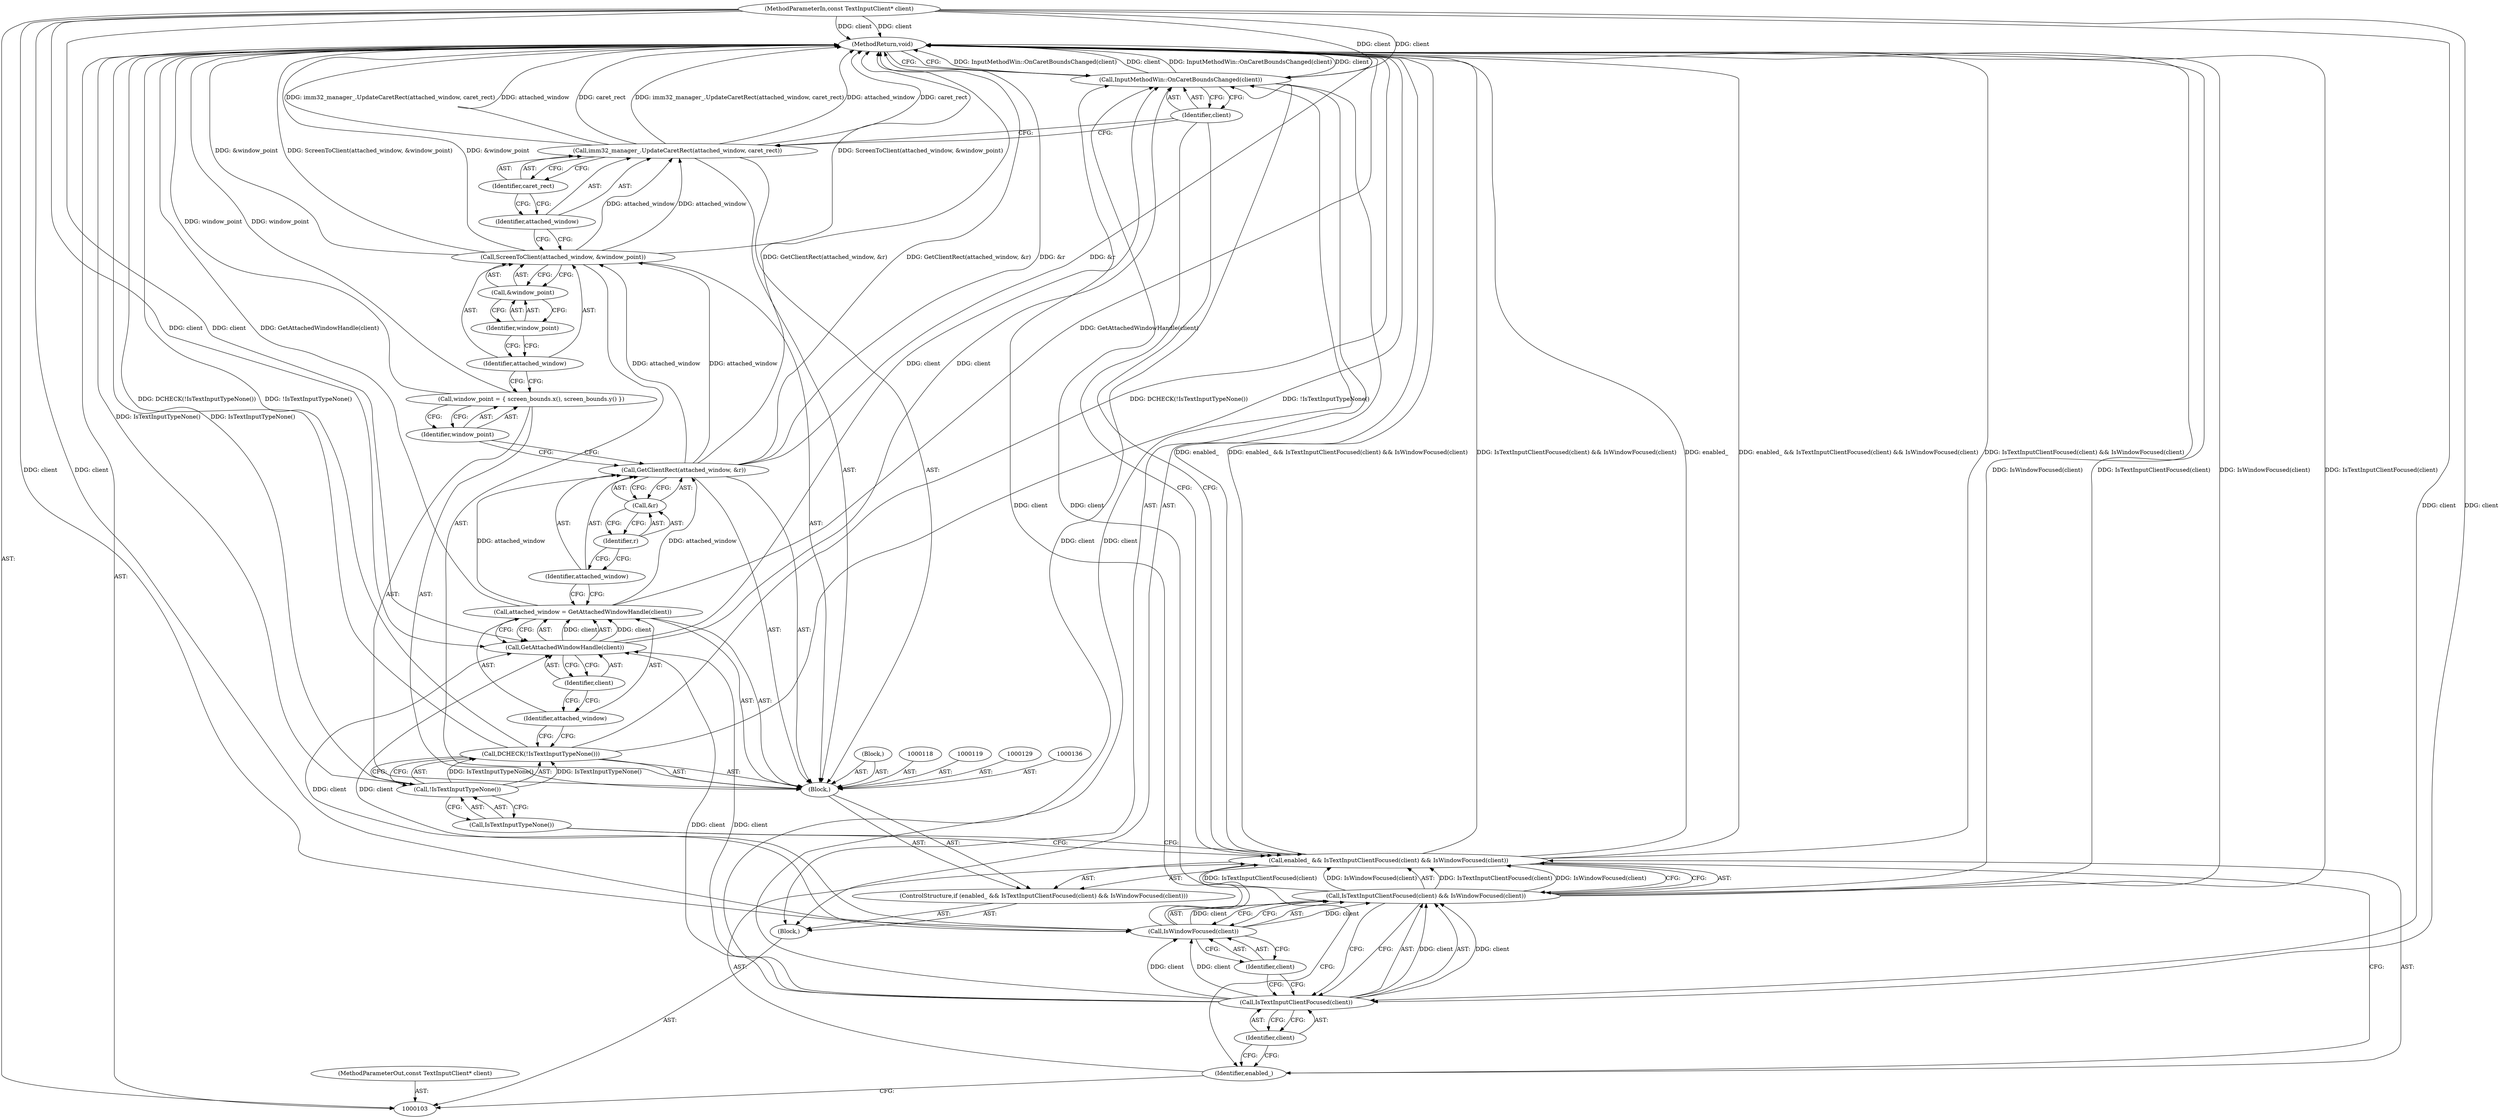 digraph "0_Chrome_364fb6e517fc4fbc8196a4afba4f77b3d5300c3e_5" {
"1000142" [label="(MethodReturn,void)"];
"1000104" [label="(MethodParameterIn,const TextInputClient* client)"];
"1000205" [label="(MethodParameterOut,const TextInputClient* client)"];
"1000105" [label="(Block,)"];
"1000124" [label="(Block,)"];
"1000126" [label="(Identifier,attached_window)"];
"1000127" [label="(Call,&r)"];
"1000128" [label="(Identifier,r)"];
"1000125" [label="(Call,GetClientRect(attached_window, &r))"];
"1000130" [label="(Call,window_point = { screen_bounds.x(), screen_bounds.y() })"];
"1000131" [label="(Identifier,window_point)"];
"1000133" [label="(Identifier,attached_window)"];
"1000134" [label="(Call,&window_point)"];
"1000135" [label="(Identifier,window_point)"];
"1000132" [label="(Call,ScreenToClient(attached_window, &window_point))"];
"1000114" [label="(Block,)"];
"1000138" [label="(Identifier,attached_window)"];
"1000137" [label="(Call,imm32_manager_.UpdateCaretRect(attached_window, caret_rect))"];
"1000139" [label="(Identifier,caret_rect)"];
"1000140" [label="(Call,InputMethodWin::OnCaretBoundsChanged(client))"];
"1000141" [label="(Identifier,client)"];
"1000109" [label="(Call,IsTextInputClientFocused(client) && IsWindowFocused(client))"];
"1000110" [label="(Call,IsTextInputClientFocused(client))"];
"1000106" [label="(ControlStructure,if (enabled_ && IsTextInputClientFocused(client) && IsWindowFocused(client)))"];
"1000111" [label="(Identifier,client)"];
"1000112" [label="(Call,IsWindowFocused(client))"];
"1000107" [label="(Call,enabled_ && IsTextInputClientFocused(client) && IsWindowFocused(client))"];
"1000108" [label="(Identifier,enabled_)"];
"1000113" [label="(Identifier,client)"];
"1000116" [label="(Call,!IsTextInputTypeNone())"];
"1000117" [label="(Call,IsTextInputTypeNone())"];
"1000115" [label="(Call,DCHECK(!IsTextInputTypeNone()))"];
"1000122" [label="(Call,GetAttachedWindowHandle(client))"];
"1000123" [label="(Identifier,client)"];
"1000120" [label="(Call,attached_window = GetAttachedWindowHandle(client))"];
"1000121" [label="(Identifier,attached_window)"];
"1000142" -> "1000103"  [label="AST: "];
"1000142" -> "1000140"  [label="CFG: "];
"1000116" -> "1000142"  [label="DDG: IsTextInputTypeNone()"];
"1000125" -> "1000142"  [label="DDG: GetClientRect(attached_window, &r)"];
"1000125" -> "1000142"  [label="DDG: &r"];
"1000107" -> "1000142"  [label="DDG: enabled_"];
"1000107" -> "1000142"  [label="DDG: enabled_ && IsTextInputClientFocused(client) && IsWindowFocused(client)"];
"1000107" -> "1000142"  [label="DDG: IsTextInputClientFocused(client) && IsWindowFocused(client)"];
"1000104" -> "1000142"  [label="DDG: client"];
"1000140" -> "1000142"  [label="DDG: InputMethodWin::OnCaretBoundsChanged(client)"];
"1000140" -> "1000142"  [label="DDG: client"];
"1000132" -> "1000142"  [label="DDG: &window_point"];
"1000132" -> "1000142"  [label="DDG: ScreenToClient(attached_window, &window_point)"];
"1000115" -> "1000142"  [label="DDG: DCHECK(!IsTextInputTypeNone())"];
"1000115" -> "1000142"  [label="DDG: !IsTextInputTypeNone()"];
"1000109" -> "1000142"  [label="DDG: IsWindowFocused(client)"];
"1000109" -> "1000142"  [label="DDG: IsTextInputClientFocused(client)"];
"1000120" -> "1000142"  [label="DDG: GetAttachedWindowHandle(client)"];
"1000137" -> "1000142"  [label="DDG: attached_window"];
"1000137" -> "1000142"  [label="DDG: caret_rect"];
"1000137" -> "1000142"  [label="DDG: imm32_manager_.UpdateCaretRect(attached_window, caret_rect)"];
"1000130" -> "1000142"  [label="DDG: window_point"];
"1000104" -> "1000103"  [label="AST: "];
"1000104" -> "1000142"  [label="DDG: client"];
"1000104" -> "1000110"  [label="DDG: client"];
"1000104" -> "1000112"  [label="DDG: client"];
"1000104" -> "1000122"  [label="DDG: client"];
"1000104" -> "1000140"  [label="DDG: client"];
"1000205" -> "1000103"  [label="AST: "];
"1000105" -> "1000103"  [label="AST: "];
"1000106" -> "1000105"  [label="AST: "];
"1000140" -> "1000105"  [label="AST: "];
"1000124" -> "1000114"  [label="AST: "];
"1000126" -> "1000125"  [label="AST: "];
"1000126" -> "1000120"  [label="CFG: "];
"1000128" -> "1000126"  [label="CFG: "];
"1000127" -> "1000125"  [label="AST: "];
"1000127" -> "1000128"  [label="CFG: "];
"1000128" -> "1000127"  [label="AST: "];
"1000125" -> "1000127"  [label="CFG: "];
"1000128" -> "1000127"  [label="AST: "];
"1000128" -> "1000126"  [label="CFG: "];
"1000127" -> "1000128"  [label="CFG: "];
"1000125" -> "1000114"  [label="AST: "];
"1000125" -> "1000127"  [label="CFG: "];
"1000126" -> "1000125"  [label="AST: "];
"1000127" -> "1000125"  [label="AST: "];
"1000131" -> "1000125"  [label="CFG: "];
"1000125" -> "1000142"  [label="DDG: GetClientRect(attached_window, &r)"];
"1000125" -> "1000142"  [label="DDG: &r"];
"1000120" -> "1000125"  [label="DDG: attached_window"];
"1000125" -> "1000132"  [label="DDG: attached_window"];
"1000130" -> "1000114"  [label="AST: "];
"1000130" -> "1000131"  [label="CFG: "];
"1000131" -> "1000130"  [label="AST: "];
"1000133" -> "1000130"  [label="CFG: "];
"1000130" -> "1000142"  [label="DDG: window_point"];
"1000131" -> "1000130"  [label="AST: "];
"1000131" -> "1000125"  [label="CFG: "];
"1000130" -> "1000131"  [label="CFG: "];
"1000133" -> "1000132"  [label="AST: "];
"1000133" -> "1000130"  [label="CFG: "];
"1000135" -> "1000133"  [label="CFG: "];
"1000134" -> "1000132"  [label="AST: "];
"1000134" -> "1000135"  [label="CFG: "];
"1000135" -> "1000134"  [label="AST: "];
"1000132" -> "1000134"  [label="CFG: "];
"1000135" -> "1000134"  [label="AST: "];
"1000135" -> "1000133"  [label="CFG: "];
"1000134" -> "1000135"  [label="CFG: "];
"1000132" -> "1000114"  [label="AST: "];
"1000132" -> "1000134"  [label="CFG: "];
"1000133" -> "1000132"  [label="AST: "];
"1000134" -> "1000132"  [label="AST: "];
"1000138" -> "1000132"  [label="CFG: "];
"1000132" -> "1000142"  [label="DDG: &window_point"];
"1000132" -> "1000142"  [label="DDG: ScreenToClient(attached_window, &window_point)"];
"1000125" -> "1000132"  [label="DDG: attached_window"];
"1000132" -> "1000137"  [label="DDG: attached_window"];
"1000114" -> "1000106"  [label="AST: "];
"1000115" -> "1000114"  [label="AST: "];
"1000118" -> "1000114"  [label="AST: "];
"1000119" -> "1000114"  [label="AST: "];
"1000120" -> "1000114"  [label="AST: "];
"1000124" -> "1000114"  [label="AST: "];
"1000125" -> "1000114"  [label="AST: "];
"1000129" -> "1000114"  [label="AST: "];
"1000130" -> "1000114"  [label="AST: "];
"1000132" -> "1000114"  [label="AST: "];
"1000136" -> "1000114"  [label="AST: "];
"1000137" -> "1000114"  [label="AST: "];
"1000138" -> "1000137"  [label="AST: "];
"1000138" -> "1000132"  [label="CFG: "];
"1000139" -> "1000138"  [label="CFG: "];
"1000137" -> "1000114"  [label="AST: "];
"1000137" -> "1000139"  [label="CFG: "];
"1000138" -> "1000137"  [label="AST: "];
"1000139" -> "1000137"  [label="AST: "];
"1000141" -> "1000137"  [label="CFG: "];
"1000137" -> "1000142"  [label="DDG: attached_window"];
"1000137" -> "1000142"  [label="DDG: caret_rect"];
"1000137" -> "1000142"  [label="DDG: imm32_manager_.UpdateCaretRect(attached_window, caret_rect)"];
"1000132" -> "1000137"  [label="DDG: attached_window"];
"1000139" -> "1000137"  [label="AST: "];
"1000139" -> "1000138"  [label="CFG: "];
"1000137" -> "1000139"  [label="CFG: "];
"1000140" -> "1000105"  [label="AST: "];
"1000140" -> "1000141"  [label="CFG: "];
"1000141" -> "1000140"  [label="AST: "];
"1000142" -> "1000140"  [label="CFG: "];
"1000140" -> "1000142"  [label="DDG: InputMethodWin::OnCaretBoundsChanged(client)"];
"1000140" -> "1000142"  [label="DDG: client"];
"1000122" -> "1000140"  [label="DDG: client"];
"1000112" -> "1000140"  [label="DDG: client"];
"1000110" -> "1000140"  [label="DDG: client"];
"1000104" -> "1000140"  [label="DDG: client"];
"1000141" -> "1000140"  [label="AST: "];
"1000141" -> "1000137"  [label="CFG: "];
"1000141" -> "1000107"  [label="CFG: "];
"1000140" -> "1000141"  [label="CFG: "];
"1000109" -> "1000107"  [label="AST: "];
"1000109" -> "1000110"  [label="CFG: "];
"1000109" -> "1000112"  [label="CFG: "];
"1000110" -> "1000109"  [label="AST: "];
"1000112" -> "1000109"  [label="AST: "];
"1000107" -> "1000109"  [label="CFG: "];
"1000109" -> "1000142"  [label="DDG: IsWindowFocused(client)"];
"1000109" -> "1000142"  [label="DDG: IsTextInputClientFocused(client)"];
"1000109" -> "1000107"  [label="DDG: IsTextInputClientFocused(client)"];
"1000109" -> "1000107"  [label="DDG: IsWindowFocused(client)"];
"1000110" -> "1000109"  [label="DDG: client"];
"1000112" -> "1000109"  [label="DDG: client"];
"1000110" -> "1000109"  [label="AST: "];
"1000110" -> "1000111"  [label="CFG: "];
"1000111" -> "1000110"  [label="AST: "];
"1000113" -> "1000110"  [label="CFG: "];
"1000109" -> "1000110"  [label="CFG: "];
"1000110" -> "1000109"  [label="DDG: client"];
"1000104" -> "1000110"  [label="DDG: client"];
"1000110" -> "1000112"  [label="DDG: client"];
"1000110" -> "1000122"  [label="DDG: client"];
"1000110" -> "1000140"  [label="DDG: client"];
"1000106" -> "1000105"  [label="AST: "];
"1000107" -> "1000106"  [label="AST: "];
"1000114" -> "1000106"  [label="AST: "];
"1000111" -> "1000110"  [label="AST: "];
"1000111" -> "1000108"  [label="CFG: "];
"1000110" -> "1000111"  [label="CFG: "];
"1000112" -> "1000109"  [label="AST: "];
"1000112" -> "1000113"  [label="CFG: "];
"1000113" -> "1000112"  [label="AST: "];
"1000109" -> "1000112"  [label="CFG: "];
"1000112" -> "1000109"  [label="DDG: client"];
"1000110" -> "1000112"  [label="DDG: client"];
"1000104" -> "1000112"  [label="DDG: client"];
"1000112" -> "1000122"  [label="DDG: client"];
"1000112" -> "1000140"  [label="DDG: client"];
"1000107" -> "1000106"  [label="AST: "];
"1000107" -> "1000108"  [label="CFG: "];
"1000107" -> "1000109"  [label="CFG: "];
"1000108" -> "1000107"  [label="AST: "];
"1000109" -> "1000107"  [label="AST: "];
"1000117" -> "1000107"  [label="CFG: "];
"1000141" -> "1000107"  [label="CFG: "];
"1000107" -> "1000142"  [label="DDG: enabled_"];
"1000107" -> "1000142"  [label="DDG: enabled_ && IsTextInputClientFocused(client) && IsWindowFocused(client)"];
"1000107" -> "1000142"  [label="DDG: IsTextInputClientFocused(client) && IsWindowFocused(client)"];
"1000109" -> "1000107"  [label="DDG: IsTextInputClientFocused(client)"];
"1000109" -> "1000107"  [label="DDG: IsWindowFocused(client)"];
"1000108" -> "1000107"  [label="AST: "];
"1000108" -> "1000103"  [label="CFG: "];
"1000111" -> "1000108"  [label="CFG: "];
"1000107" -> "1000108"  [label="CFG: "];
"1000113" -> "1000112"  [label="AST: "];
"1000113" -> "1000110"  [label="CFG: "];
"1000112" -> "1000113"  [label="CFG: "];
"1000116" -> "1000115"  [label="AST: "];
"1000116" -> "1000117"  [label="CFG: "];
"1000117" -> "1000116"  [label="AST: "];
"1000115" -> "1000116"  [label="CFG: "];
"1000116" -> "1000142"  [label="DDG: IsTextInputTypeNone()"];
"1000116" -> "1000115"  [label="DDG: IsTextInputTypeNone()"];
"1000117" -> "1000116"  [label="AST: "];
"1000117" -> "1000107"  [label="CFG: "];
"1000116" -> "1000117"  [label="CFG: "];
"1000115" -> "1000114"  [label="AST: "];
"1000115" -> "1000116"  [label="CFG: "];
"1000116" -> "1000115"  [label="AST: "];
"1000121" -> "1000115"  [label="CFG: "];
"1000115" -> "1000142"  [label="DDG: DCHECK(!IsTextInputTypeNone())"];
"1000115" -> "1000142"  [label="DDG: !IsTextInputTypeNone()"];
"1000116" -> "1000115"  [label="DDG: IsTextInputTypeNone()"];
"1000122" -> "1000120"  [label="AST: "];
"1000122" -> "1000123"  [label="CFG: "];
"1000123" -> "1000122"  [label="AST: "];
"1000120" -> "1000122"  [label="CFG: "];
"1000122" -> "1000120"  [label="DDG: client"];
"1000112" -> "1000122"  [label="DDG: client"];
"1000110" -> "1000122"  [label="DDG: client"];
"1000104" -> "1000122"  [label="DDG: client"];
"1000122" -> "1000140"  [label="DDG: client"];
"1000123" -> "1000122"  [label="AST: "];
"1000123" -> "1000121"  [label="CFG: "];
"1000122" -> "1000123"  [label="CFG: "];
"1000120" -> "1000114"  [label="AST: "];
"1000120" -> "1000122"  [label="CFG: "];
"1000121" -> "1000120"  [label="AST: "];
"1000122" -> "1000120"  [label="AST: "];
"1000126" -> "1000120"  [label="CFG: "];
"1000120" -> "1000142"  [label="DDG: GetAttachedWindowHandle(client)"];
"1000122" -> "1000120"  [label="DDG: client"];
"1000120" -> "1000125"  [label="DDG: attached_window"];
"1000121" -> "1000120"  [label="AST: "];
"1000121" -> "1000115"  [label="CFG: "];
"1000123" -> "1000121"  [label="CFG: "];
}
